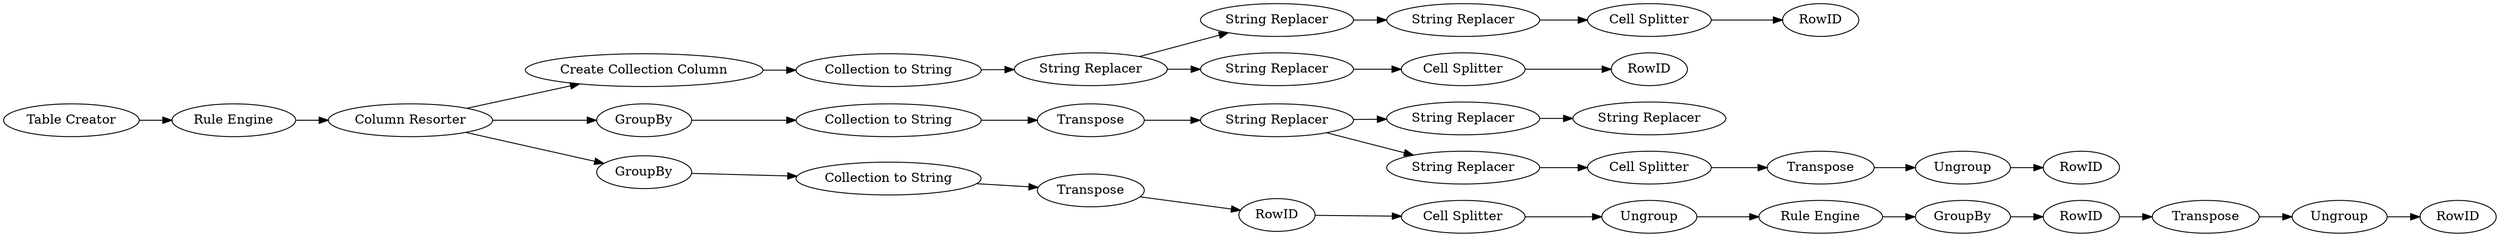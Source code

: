 digraph {
	11 [label="Table Creator"]
	12 [label="Create Collection Column"]
	13 [label=GroupBy]
	14 [label="Collection to String"]
	15 [label="Cell Splitter"]
	17 [label="String Replacer"]
	19 [label="String Replacer"]
	21 [label="Rule Engine"]
	22 [label="String Replacer"]
	23 [label="Column Resorter"]
	24 [label=RowID]
	25 [label="Collection to String"]
	26 [label=RowID]
	27 [label="String Replacer"]
	28 [label=Ungroup]
	29 [label="String Replacer"]
	30 [label="String Replacer"]
	31 [label="Cell Splitter"]
	32 [label=Transpose]
	33 [label=Transpose]
	34 [label="String Replacer"]
	42 [label=RowID]
	43 [label="String Replacer"]
	44 [label="Cell Splitter"]
	46 [label="Collection to String"]
	47 [label=GroupBy]
	48 [label=Transpose]
	49 [label=RowID]
	50 [label="Cell Splitter"]
	51 [label=Ungroup]
	52 [label="Rule Engine"]
	53 [label=GroupBy]
	54 [label=RowID]
	55 [label=Transpose]
	56 [label=Ungroup]
	57 [label=RowID]
	11 -> 21
	12 -> 14
	13 -> 25
	14 -> 17
	15 -> 24
	17 -> 19
	17 -> 22
	19 -> 43
	21 -> 23
	22 -> 15
	23 -> 12
	23 -> 13
	23 -> 47
	25 -> 32
	27 -> 34
	28 -> 26
	29 -> 31
	30 -> 27
	30 -> 29
	31 -> 33
	32 -> 30
	33 -> 28
	43 -> 44
	44 -> 42
	46 -> 48
	47 -> 46
	48 -> 49
	49 -> 50
	50 -> 51
	51 -> 52
	52 -> 53
	53 -> 54
	54 -> 55
	55 -> 56
	56 -> 57
	rankdir=LR
}
